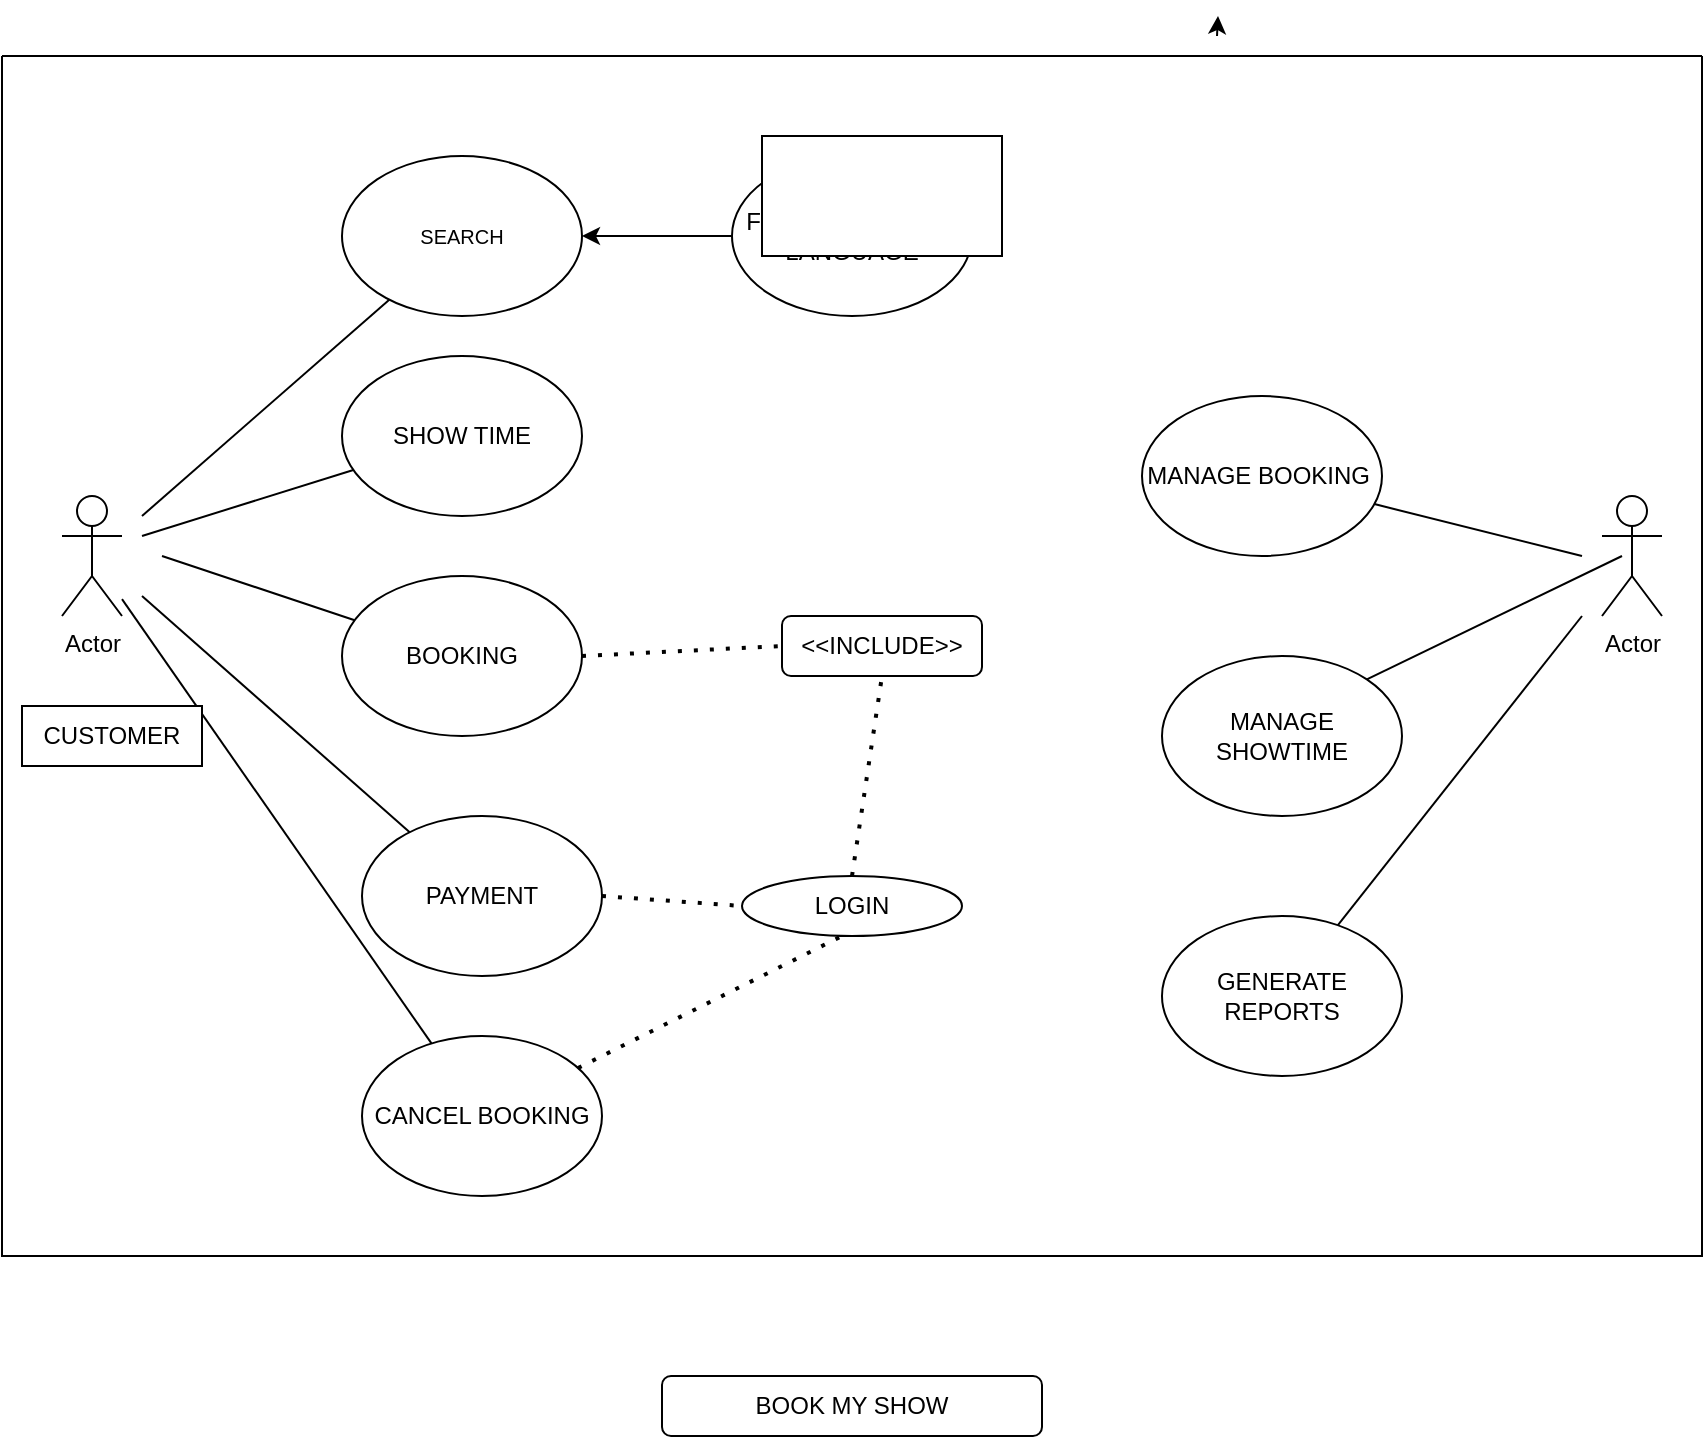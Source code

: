 <mxfile version="28.0.7">
  <diagram name="Page-1" id="LGfOU7Y9wT44Xu7Mixe1">
    <mxGraphModel grid="1" page="1" gridSize="10" guides="1" tooltips="1" connect="1" arrows="1" fold="1" pageScale="1" pageWidth="850" pageHeight="1100" math="0" shadow="0">
      <root>
        <mxCell id="0" />
        <mxCell id="1" parent="0" />
        <mxCell id="1dddkPMk4_G3S4zmDJPk-1" value="&lt;font size=&quot;1&quot;&gt;SEARCH&lt;/font&gt;" style="ellipse;whiteSpace=wrap;html=1;" vertex="1" parent="1">
          <mxGeometry x="170" y="90" width="120" height="80" as="geometry" />
        </mxCell>
        <mxCell id="1dddkPMk4_G3S4zmDJPk-2" value="SHOW TIME" style="ellipse;whiteSpace=wrap;html=1;" vertex="1" parent="1">
          <mxGeometry x="170" y="190" width="120" height="80" as="geometry" />
        </mxCell>
        <mxCell id="1dddkPMk4_G3S4zmDJPk-3" value="CANCEL BOOKING" style="ellipse;whiteSpace=wrap;html=1;" vertex="1" parent="1">
          <mxGeometry x="180" y="530" width="120" height="80" as="geometry" />
        </mxCell>
        <mxCell id="1dddkPMk4_G3S4zmDJPk-4" value="PAYMENT" style="ellipse;whiteSpace=wrap;html=1;" vertex="1" parent="1">
          <mxGeometry x="180" y="420" width="120" height="80" as="geometry" />
        </mxCell>
        <mxCell id="1dddkPMk4_G3S4zmDJPk-5" value="BOOKING" style="ellipse;whiteSpace=wrap;html=1;" vertex="1" parent="1">
          <mxGeometry x="170" y="300" width="120" height="80" as="geometry" />
        </mxCell>
        <mxCell id="1dddkPMk4_G3S4zmDJPk-6" value="FILTER BASED ON LANGUAGE" style="ellipse;whiteSpace=wrap;html=1;" vertex="1" parent="1">
          <mxGeometry x="365" y="90" width="120" height="80" as="geometry" />
        </mxCell>
        <mxCell id="1dddkPMk4_G3S4zmDJPk-7" value="MANAGE BOOKING&amp;nbsp;" style="ellipse;whiteSpace=wrap;html=1;" vertex="1" parent="1">
          <mxGeometry x="570" y="210" width="120" height="80" as="geometry" />
        </mxCell>
        <mxCell id="1dddkPMk4_G3S4zmDJPk-8" value="MANAGE SHOWTIME" style="ellipse;whiteSpace=wrap;html=1;" vertex="1" parent="1">
          <mxGeometry x="580" y="340" width="120" height="80" as="geometry" />
        </mxCell>
        <mxCell id="1dddkPMk4_G3S4zmDJPk-9" value="GENERATE REPORTS" style="ellipse;whiteSpace=wrap;html=1;" vertex="1" parent="1">
          <mxGeometry x="580" y="470" width="120" height="80" as="geometry" />
        </mxCell>
        <mxCell id="1dddkPMk4_G3S4zmDJPk-42" style="edgeStyle=orthogonalEdgeStyle;rounded=0;orthogonalLoop=1;jettySize=auto;html=1;exitX=0.75;exitY=0;exitDx=0;exitDy=0;" edge="1" parent="1">
          <mxGeometry relative="1" as="geometry">
            <mxPoint x="608" y="20" as="targetPoint" />
            <mxPoint x="607.5" y="30" as="sourcePoint" />
          </mxGeometry>
        </mxCell>
        <mxCell id="1dddkPMk4_G3S4zmDJPk-12" value="Actor" style="shape=umlActor;verticalLabelPosition=bottom;verticalAlign=top;html=1;outlineConnect=0;" vertex="1" parent="1">
          <mxGeometry x="30" y="260" width="30" height="60" as="geometry" />
        </mxCell>
        <mxCell id="1dddkPMk4_G3S4zmDJPk-15" value="Actor" style="shape=umlActor;verticalLabelPosition=bottom;verticalAlign=top;html=1;outlineConnect=0;" vertex="1" parent="1">
          <mxGeometry x="800" y="260" width="30" height="60" as="geometry" />
        </mxCell>
        <mxCell id="1dddkPMk4_G3S4zmDJPk-17" value="" style="endArrow=none;html=1;rounded=0;" edge="1" parent="1" target="1dddkPMk4_G3S4zmDJPk-1">
          <mxGeometry width="50" height="50" relative="1" as="geometry">
            <mxPoint x="70" y="270" as="sourcePoint" />
            <mxPoint x="120" y="240" as="targetPoint" />
          </mxGeometry>
        </mxCell>
        <mxCell id="1dddkPMk4_G3S4zmDJPk-19" value="" style="endArrow=none;html=1;rounded=0;" edge="1" parent="1" target="1dddkPMk4_G3S4zmDJPk-5">
          <mxGeometry width="50" height="50" relative="1" as="geometry">
            <mxPoint x="80" y="290" as="sourcePoint" />
            <mxPoint x="120" y="250" as="targetPoint" />
          </mxGeometry>
        </mxCell>
        <mxCell id="1dddkPMk4_G3S4zmDJPk-21" value="" style="endArrow=none;html=1;rounded=0;" edge="1" parent="1" source="1dddkPMk4_G3S4zmDJPk-12" target="1dddkPMk4_G3S4zmDJPk-3">
          <mxGeometry width="50" height="50" relative="1" as="geometry">
            <mxPoint x="147.097" y="450" as="sourcePoint" />
            <mxPoint x="110" y="265" as="targetPoint" />
          </mxGeometry>
        </mxCell>
        <mxCell id="1dddkPMk4_G3S4zmDJPk-24" value="" style="endArrow=none;html=1;rounded=0;exitX=1;exitY=0;exitDx=0;exitDy=0;" edge="1" parent="1" source="1dddkPMk4_G3S4zmDJPk-8">
          <mxGeometry width="50" height="50" relative="1" as="geometry">
            <mxPoint x="760" y="340" as="sourcePoint" />
            <mxPoint x="810" y="290" as="targetPoint" />
          </mxGeometry>
        </mxCell>
        <mxCell id="1dddkPMk4_G3S4zmDJPk-37" value="" style="endArrow=classic;html=1;rounded=0;entryX=1;entryY=0.5;entryDx=0;entryDy=0;" edge="1" parent="1" target="1dddkPMk4_G3S4zmDJPk-1">
          <mxGeometry width="50" height="50" relative="1" as="geometry">
            <mxPoint x="365" y="130" as="sourcePoint" />
            <mxPoint x="415" y="80" as="targetPoint" />
          </mxGeometry>
        </mxCell>
        <mxCell id="1dddkPMk4_G3S4zmDJPk-44" value="BOOK MY SHOW" style="rounded=1;whiteSpace=wrap;html=1;" vertex="1" parent="1">
          <mxGeometry x="330" y="700" width="190" height="30" as="geometry" />
        </mxCell>
        <mxCell id="1dddkPMk4_G3S4zmDJPk-48" value="CUSTOMER" style="rounded=0;whiteSpace=wrap;html=1;" vertex="1" parent="1">
          <mxGeometry x="10" y="365" width="90" height="30" as="geometry" />
        </mxCell>
        <mxCell id="1dddkPMk4_G3S4zmDJPk-49" value="" style="swimlane;startSize=0;" vertex="1" parent="1">
          <mxGeometry y="40" width="850" height="600" as="geometry" />
        </mxCell>
        <mxCell id="1dddkPMk4_G3S4zmDJPk-51" value="" style="endArrow=none;html=1;rounded=0;" edge="1" parent="1dddkPMk4_G3S4zmDJPk-49" target="1dddkPMk4_G3S4zmDJPk-2">
          <mxGeometry width="50" height="50" relative="1" as="geometry">
            <mxPoint x="70" y="240" as="sourcePoint" />
            <mxPoint x="120" y="190" as="targetPoint" />
          </mxGeometry>
        </mxCell>
        <mxCell id="1dddkPMk4_G3S4zmDJPk-52" value="" style="endArrow=none;html=1;rounded=0;" edge="1" parent="1dddkPMk4_G3S4zmDJPk-49" target="1dddkPMk4_G3S4zmDJPk-4">
          <mxGeometry width="50" height="50" relative="1" as="geometry">
            <mxPoint x="70" y="270" as="sourcePoint" />
            <mxPoint x="120" y="220" as="targetPoint" />
          </mxGeometry>
        </mxCell>
        <mxCell id="1dddkPMk4_G3S4zmDJPk-53" value="" style="endArrow=none;html=1;rounded=0;" edge="1" parent="1dddkPMk4_G3S4zmDJPk-49" target="1dddkPMk4_G3S4zmDJPk-7">
          <mxGeometry width="50" height="50" relative="1" as="geometry">
            <mxPoint x="790" y="250" as="sourcePoint" />
            <mxPoint x="840" y="200" as="targetPoint" />
          </mxGeometry>
        </mxCell>
        <mxCell id="1dddkPMk4_G3S4zmDJPk-54" value="" style="endArrow=none;html=1;rounded=0;" edge="1" parent="1dddkPMk4_G3S4zmDJPk-49" source="1dddkPMk4_G3S4zmDJPk-9">
          <mxGeometry width="50" height="50" relative="1" as="geometry">
            <mxPoint x="740" y="330" as="sourcePoint" />
            <mxPoint x="790" y="280" as="targetPoint" />
          </mxGeometry>
        </mxCell>
        <mxCell id="1dddkPMk4_G3S4zmDJPk-55" value="&amp;lt;&amp;lt;INCLUDE&amp;gt;&amp;gt;" style="rounded=1;whiteSpace=wrap;html=1;" vertex="1" parent="1dddkPMk4_G3S4zmDJPk-49">
          <mxGeometry x="390" y="280" width="100" height="30" as="geometry" />
        </mxCell>
        <mxCell id="1dddkPMk4_G3S4zmDJPk-56" value="LOGIN" style="ellipse;whiteSpace=wrap;html=1;" vertex="1" parent="1dddkPMk4_G3S4zmDJPk-49">
          <mxGeometry x="370" y="410" width="110" height="30" as="geometry" />
        </mxCell>
        <mxCell id="1dddkPMk4_G3S4zmDJPk-57" value="" style="endArrow=none;dashed=1;html=1;dashPattern=1 3;strokeWidth=2;rounded=0;" edge="1" parent="1dddkPMk4_G3S4zmDJPk-49">
          <mxGeometry width="50" height="50" relative="1" as="geometry">
            <mxPoint x="290" y="300" as="sourcePoint" />
            <mxPoint x="390" y="295" as="targetPoint" />
          </mxGeometry>
        </mxCell>
        <mxCell id="1dddkPMk4_G3S4zmDJPk-58" value="" style="endArrow=none;dashed=1;html=1;dashPattern=1 3;strokeWidth=2;rounded=0;exitX=0.5;exitY=0;exitDx=0;exitDy=0;" edge="1" parent="1dddkPMk4_G3S4zmDJPk-49" source="1dddkPMk4_G3S4zmDJPk-56">
          <mxGeometry width="50" height="50" relative="1" as="geometry">
            <mxPoint x="390" y="360" as="sourcePoint" />
            <mxPoint x="440" y="310" as="targetPoint" />
          </mxGeometry>
        </mxCell>
        <mxCell id="1dddkPMk4_G3S4zmDJPk-59" value="" style="endArrow=none;dashed=1;html=1;dashPattern=1 3;strokeWidth=2;rounded=0;" edge="1" parent="1dddkPMk4_G3S4zmDJPk-49" source="1dddkPMk4_G3S4zmDJPk-3">
          <mxGeometry width="50" height="50" relative="1" as="geometry">
            <mxPoint x="370" y="490" as="sourcePoint" />
            <mxPoint x="420" y="440" as="targetPoint" />
          </mxGeometry>
        </mxCell>
        <mxCell id="1dddkPMk4_G3S4zmDJPk-60" value="" style="endArrow=none;dashed=1;html=1;dashPattern=1 3;strokeWidth=2;rounded=0;entryX=0;entryY=0.5;entryDx=0;entryDy=0;" edge="1" parent="1dddkPMk4_G3S4zmDJPk-49" target="1dddkPMk4_G3S4zmDJPk-56">
          <mxGeometry width="50" height="50" relative="1" as="geometry">
            <mxPoint x="300" y="420" as="sourcePoint" />
            <mxPoint x="350" y="370" as="targetPoint" />
          </mxGeometry>
        </mxCell>
        <mxCell id="siGPidTASKNgbBdjduo_-1" value="" style="rounded=0;whiteSpace=wrap;html=1;" vertex="1" parent="1">
          <mxGeometry x="380" y="80" width="120" height="60" as="geometry" />
        </mxCell>
      </root>
    </mxGraphModel>
  </diagram>
</mxfile>
